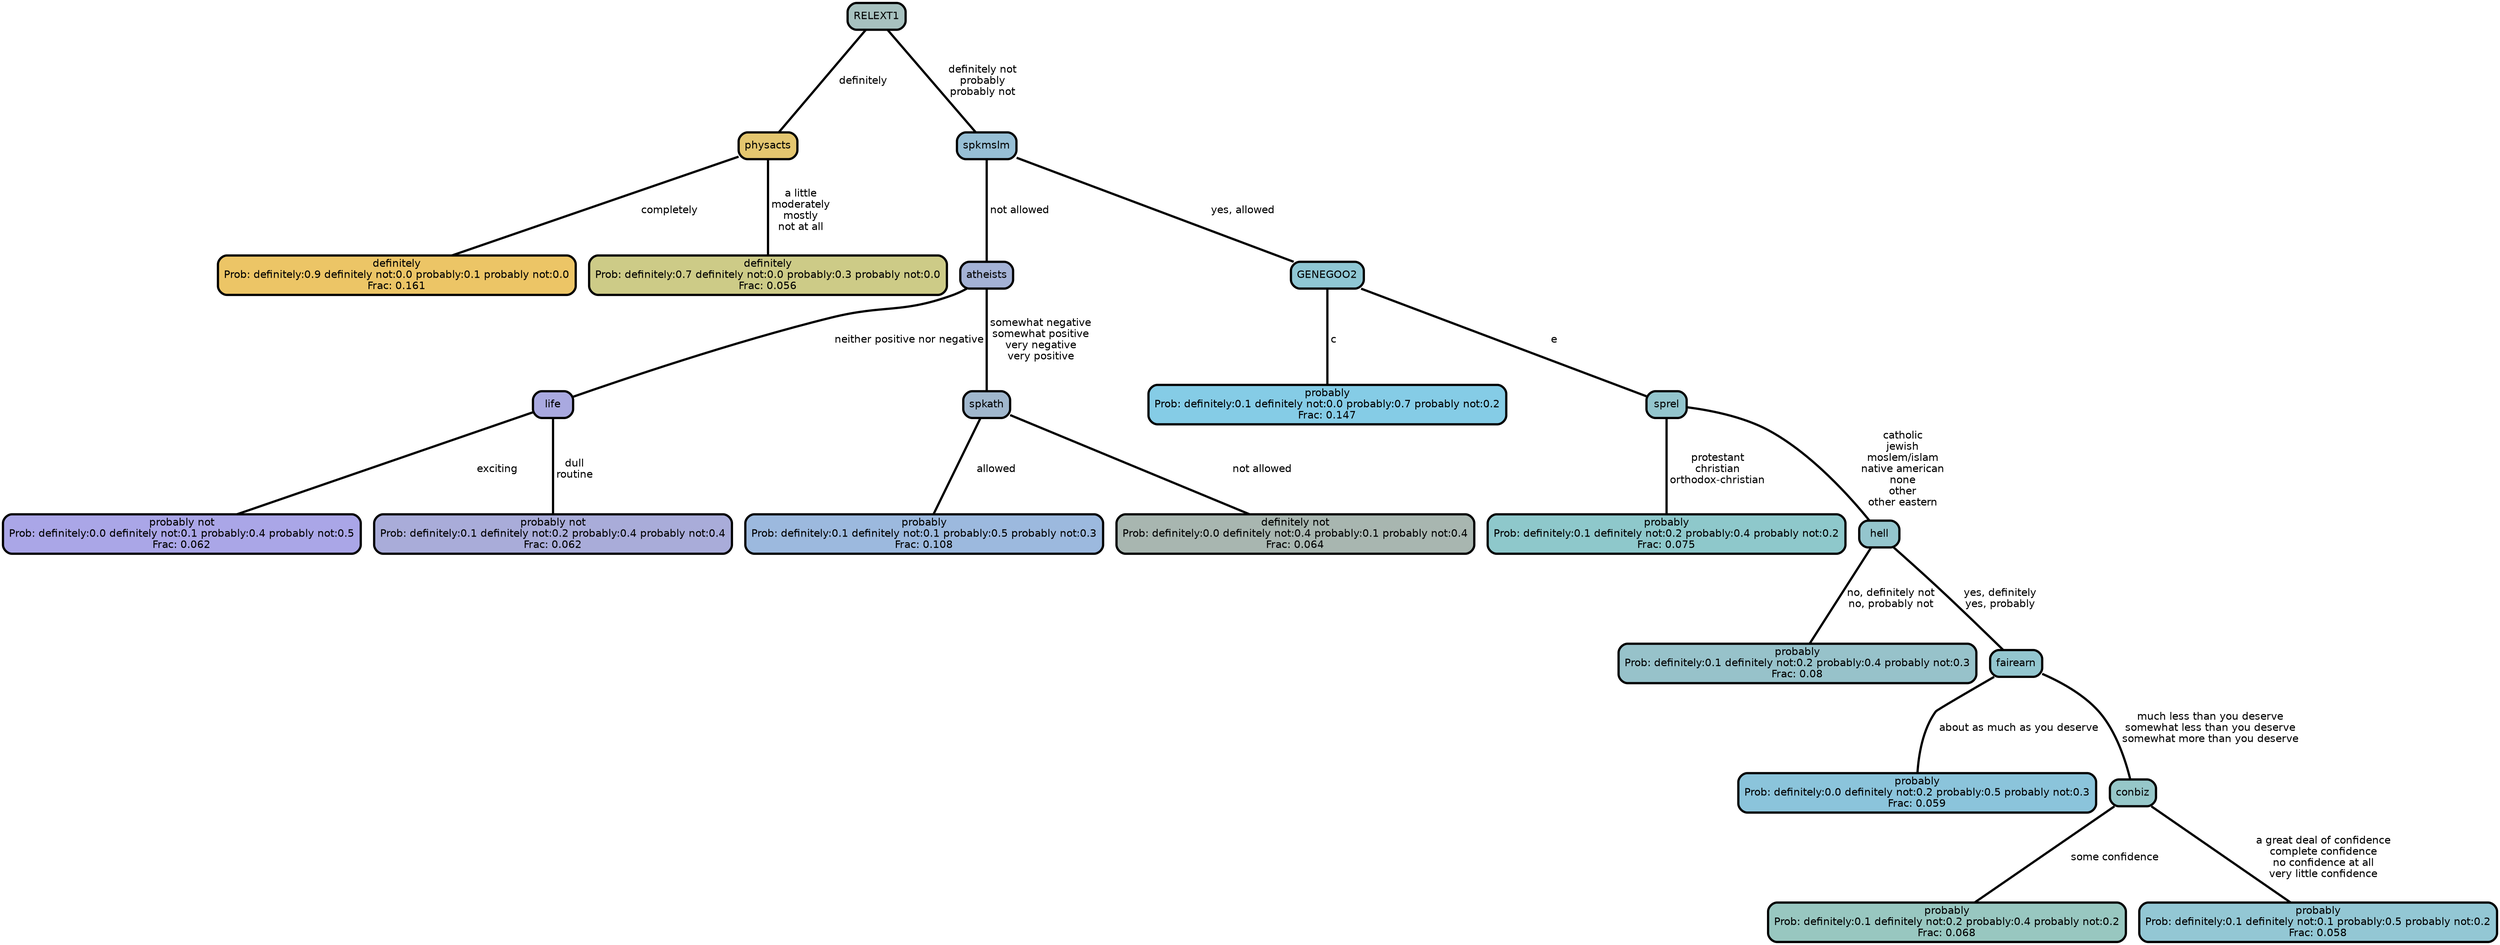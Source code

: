 graph Tree {
node [shape=box, style="filled, rounded",color="black",penwidth="3",fontcolor="black",                 fontname=helvetica] ;
graph [ranksep="0 equally", splines=straight,                 bgcolor=transparent, dpi=200] ;
edge [fontname=helvetica, color=black] ;
0 [label="definitely
Prob: definitely:0.9 definitely not:0.0 probably:0.1 probably not:0.0
Frac: 0.161", fillcolor="#ecc566"] ;
1 [label="physacts", fillcolor="#e4c66f"] ;
2 [label="definitely
Prob: definitely:0.7 definitely not:0.0 probably:0.3 probably not:0.0
Frac: 0.056", fillcolor="#cdcb87"] ;
3 [label="RELEXT1", fillcolor="#a7c1bf"] ;
4 [label="probably not
Prob: definitely:0.0 definitely not:0.1 probably:0.4 probably not:0.5
Frac: 0.062", fillcolor="#aaa6e7"] ;
5 [label="life", fillcolor="#a9a9e0"] ;
6 [label="probably not
Prob: definitely:0.1 definitely not:0.2 probably:0.4 probably not:0.4
Frac: 0.062", fillcolor="#a9acd9"] ;
7 [label="atheists", fillcolor="#a4b2d5"] ;
8 [label="probably
Prob: definitely:0.1 definitely not:0.1 probably:0.5 probably not:0.3
Frac: 0.108", fillcolor="#9cb9de"] ;
9 [label="spkath", fillcolor="#a0b7cd"] ;
10 [label="definitely not
Prob: definitely:0.0 definitely not:0.4 probably:0.1 probably not:0.4
Frac: 0.064", fillcolor="#a8b6b0"] ;
11 [label="spkmslm", fillcolor="#97bfd5"] ;
12 [label="probably
Prob: definitely:0.1 definitely not:0.0 probably:0.7 probably not:0.2
Frac: 0.147", fillcolor="#85cce6"] ;
13 [label="GENEGOO2", fillcolor="#8fc7d4"] ;
14 [label="probably
Prob: definitely:0.1 definitely not:0.2 probably:0.4 probably not:0.2
Frac: 0.075", fillcolor="#8ec8cb"] ;
15 [label="sprel", fillcolor="#93c5cd"] ;
16 [label="probably
Prob: definitely:0.1 definitely not:0.2 probably:0.4 probably not:0.3
Frac: 0.08", fillcolor="#97c2ca"] ;
17 [label="hell", fillcolor="#94c5cd"] ;
18 [label="probably
Prob: definitely:0.0 definitely not:0.2 probably:0.5 probably not:0.3
Frac: 0.059", fillcolor="#8bc4db"] ;
19 [label="fairearn", fillcolor="#93c6cf"] ;
20 [label="probably
Prob: definitely:0.1 definitely not:0.2 probably:0.4 probably not:0.2
Frac: 0.068", fillcolor="#98c7c0"] ;
21 [label="conbiz", fillcolor="#96c7c9"] ;
22 [label="probably
Prob: definitely:0.1 definitely not:0.1 probably:0.5 probably not:0.2
Frac: 0.058", fillcolor="#93c7d4"] ;
1 -- 0 [label=" completely",penwidth=3] ;
1 -- 2 [label=" a little\n moderately\n mostly\n not at all",penwidth=3] ;
3 -- 1 [label=" definitely",penwidth=3] ;
3 -- 11 [label=" definitely not\n probably\n probably not",penwidth=3] ;
5 -- 4 [label=" exciting",penwidth=3] ;
5 -- 6 [label=" dull\n routine",penwidth=3] ;
7 -- 5 [label=" neither positive nor negative",penwidth=3] ;
7 -- 9 [label=" somewhat negative\n somewhat positive\n very negative\n very positive",penwidth=3] ;
9 -- 8 [label=" allowed",penwidth=3] ;
9 -- 10 [label=" not allowed",penwidth=3] ;
11 -- 7 [label=" not allowed",penwidth=3] ;
11 -- 13 [label=" yes, allowed",penwidth=3] ;
13 -- 12 [label=" c",penwidth=3] ;
13 -- 15 [label=" e",penwidth=3] ;
15 -- 14 [label=" protestant\n christian\n orthodox-christian",penwidth=3] ;
15 -- 17 [label=" catholic\n jewish\n moslem/islam\n native american\n none\n other\n other eastern",penwidth=3] ;
17 -- 16 [label=" no, definitely not\n no, probably not",penwidth=3] ;
17 -- 19 [label=" yes, definitely\n yes, probably",penwidth=3] ;
19 -- 18 [label=" about as much as you deserve",penwidth=3] ;
19 -- 21 [label=" much less than you deserve\n somewhat less than you deserve\n somewhat more than you deserve",penwidth=3] ;
21 -- 20 [label=" some confidence",penwidth=3] ;
21 -- 22 [label=" a great deal of confidence\n complete confidence\n no confidence at all\n very little confidence",penwidth=3] ;
{rank = same;}}